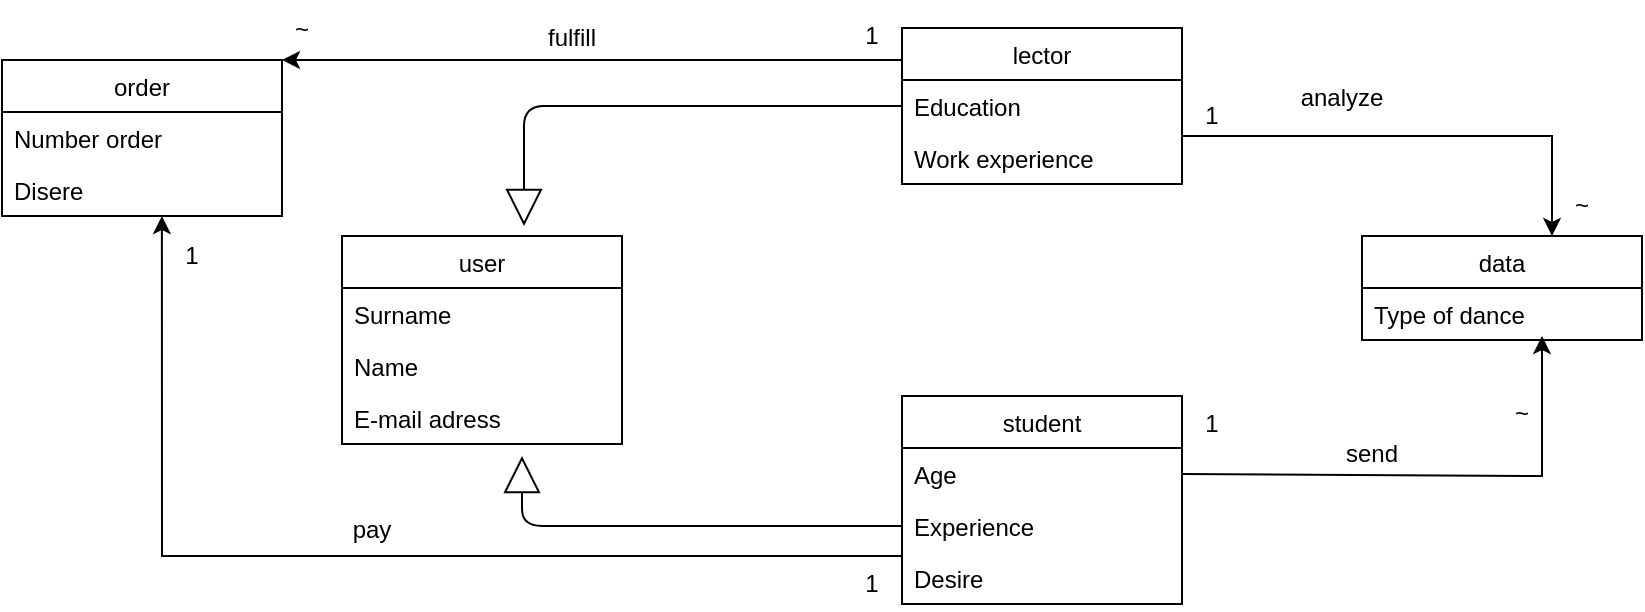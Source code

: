 <mxfile version="20.4.0" type="device"><diagram id="mCyr1kptdM3YggUfpTlr" name="Page-1"><mxGraphModel dx="1381" dy="2964" grid="1" gridSize="10" guides="1" tooltips="1" connect="1" arrows="1" fold="1" page="1" pageScale="1" pageWidth="850" pageHeight="1100" math="0" shadow="0"><root><mxCell id="0"/><mxCell id="1" parent="0"/><mxCell id="RMtQjLJvcsIaxz_irh20-2" value="user" style="swimlane;fontStyle=0;childLayout=stackLayout;horizontal=1;startSize=26;fillColor=none;horizontalStack=0;resizeParent=1;resizeParentMax=0;resizeLast=0;collapsible=1;marginBottom=0;fontSize=12;" parent="1" vertex="1"><mxGeometry x="190" y="-1240" width="140" height="104" as="geometry"/></mxCell><mxCell id="RMtQjLJvcsIaxz_irh20-3" value="Surname" style="text;strokeColor=none;fillColor=none;align=left;verticalAlign=top;spacingLeft=4;spacingRight=4;overflow=hidden;rotatable=0;points=[[0,0.5],[1,0.5]];portConstraint=eastwest;" parent="RMtQjLJvcsIaxz_irh20-2" vertex="1"><mxGeometry y="26" width="140" height="26" as="geometry"/></mxCell><mxCell id="RMtQjLJvcsIaxz_irh20-4" value="Name" style="text;strokeColor=none;fillColor=none;align=left;verticalAlign=top;spacingLeft=4;spacingRight=4;overflow=hidden;rotatable=0;points=[[0,0.5],[1,0.5]];portConstraint=eastwest;" parent="RMtQjLJvcsIaxz_irh20-2" vertex="1"><mxGeometry y="52" width="140" height="26" as="geometry"/></mxCell><mxCell id="RMtQjLJvcsIaxz_irh20-5" value="E-mail adress" style="text;strokeColor=none;fillColor=none;align=left;verticalAlign=top;spacingLeft=4;spacingRight=4;overflow=hidden;rotatable=0;points=[[0,0.5],[1,0.5]];portConstraint=eastwest;" parent="RMtQjLJvcsIaxz_irh20-2" vertex="1"><mxGeometry y="78" width="140" height="26" as="geometry"/></mxCell><mxCell id="RMtQjLJvcsIaxz_irh20-8" value="lector" style="swimlane;fontStyle=0;childLayout=stackLayout;horizontal=1;startSize=26;fillColor=none;horizontalStack=0;resizeParent=1;resizeParentMax=0;resizeLast=0;collapsible=1;marginBottom=0;" parent="1" vertex="1"><mxGeometry x="470" y="-1344" width="140" height="78" as="geometry"/></mxCell><mxCell id="RMtQjLJvcsIaxz_irh20-9" value="Education" style="text;strokeColor=none;fillColor=none;align=left;verticalAlign=top;spacingLeft=4;spacingRight=4;overflow=hidden;rotatable=0;points=[[0,0.5],[1,0.5]];portConstraint=eastwest;" parent="RMtQjLJvcsIaxz_irh20-8" vertex="1"><mxGeometry y="26" width="140" height="26" as="geometry"/></mxCell><mxCell id="xmCsxuXpbdpF6uIFFvms-5" value="Work experience" style="text;strokeColor=none;fillColor=none;align=left;verticalAlign=top;spacingLeft=4;spacingRight=4;overflow=hidden;rotatable=0;points=[[0,0.5],[1,0.5]];portConstraint=eastwest;" parent="RMtQjLJvcsIaxz_irh20-8" vertex="1"><mxGeometry y="52" width="140" height="26" as="geometry"/></mxCell><mxCell id="r02sKZS7l8WfQMFFo6Ux-1" value="" style="endArrow=block;endSize=16;endFill=0;html=1;exitX=0;exitY=0.5;exitDx=0;exitDy=0;" parent="1" source="r02sKZS7l8WfQMFFo6Ux-26" edge="1"><mxGeometry x="0.007" y="-8" width="160" relative="1" as="geometry"><mxPoint x="590" y="-1090" as="sourcePoint"/><mxPoint x="280" y="-1130" as="targetPoint"/><mxPoint as="offset"/><Array as="points"><mxPoint x="280" y="-1095"/></Array></mxGeometry></mxCell><mxCell id="r02sKZS7l8WfQMFFo6Ux-14" value="data" style="swimlane;fontStyle=0;childLayout=stackLayout;horizontal=1;startSize=26;fillColor=none;horizontalStack=0;resizeParent=1;resizeParentMax=0;resizeLast=0;collapsible=1;marginBottom=0;" parent="1" vertex="1"><mxGeometry x="700" y="-1240" width="140" height="52" as="geometry"/></mxCell><mxCell id="r02sKZS7l8WfQMFFo6Ux-16" value="Type of dance" style="text;strokeColor=none;fillColor=none;align=left;verticalAlign=top;spacingLeft=4;spacingRight=4;overflow=hidden;rotatable=0;points=[[0,0.5],[1,0.5]];portConstraint=eastwest;" parent="r02sKZS7l8WfQMFFo6Ux-14" vertex="1"><mxGeometry y="26" width="140" height="26" as="geometry"/></mxCell><mxCell id="r02sKZS7l8WfQMFFo6Ux-17" value="" style="endArrow=classic;html=1;rounded=0;exitX=1;exitY=0.5;exitDx=0;exitDy=0;" parent="1" source="r02sKZS7l8WfQMFFo6Ux-25" edge="1"><mxGeometry width="50" height="50" relative="1" as="geometry"><mxPoint x="510" y="-1175" as="sourcePoint"/><mxPoint x="790" y="-1190" as="targetPoint"/><Array as="points"><mxPoint x="790" y="-1120"/></Array></mxGeometry></mxCell><mxCell id="r02sKZS7l8WfQMFFo6Ux-24" value="student" style="swimlane;fontStyle=0;childLayout=stackLayout;horizontal=1;startSize=26;fillColor=none;horizontalStack=0;resizeParent=1;resizeParentMax=0;resizeLast=0;collapsible=1;marginBottom=0;fontSize=12;" parent="1" vertex="1"><mxGeometry x="470" y="-1160" width="140" height="104" as="geometry"/></mxCell><mxCell id="r02sKZS7l8WfQMFFo6Ux-25" value="Age" style="text;strokeColor=none;fillColor=none;align=left;verticalAlign=top;spacingLeft=4;spacingRight=4;overflow=hidden;rotatable=0;points=[[0,0.5],[1,0.5]];portConstraint=eastwest;" parent="r02sKZS7l8WfQMFFo6Ux-24" vertex="1"><mxGeometry y="26" width="140" height="26" as="geometry"/></mxCell><mxCell id="r02sKZS7l8WfQMFFo6Ux-26" value="Experience" style="text;strokeColor=none;fillColor=none;align=left;verticalAlign=top;spacingLeft=4;spacingRight=4;overflow=hidden;rotatable=0;points=[[0,0.5],[1,0.5]];portConstraint=eastwest;" parent="r02sKZS7l8WfQMFFo6Ux-24" vertex="1"><mxGeometry y="52" width="140" height="26" as="geometry"/></mxCell><mxCell id="r02sKZS7l8WfQMFFo6Ux-29" value="Desire" style="text;strokeColor=none;fillColor=none;align=left;verticalAlign=top;spacingLeft=4;spacingRight=4;overflow=hidden;rotatable=0;points=[[0,0.5],[1,0.5]];portConstraint=eastwest;" parent="r02sKZS7l8WfQMFFo6Ux-24" vertex="1"><mxGeometry y="78" width="140" height="26" as="geometry"/></mxCell><mxCell id="r02sKZS7l8WfQMFFo6Ux-28" value="" style="endArrow=block;endSize=16;endFill=0;html=1;exitX=0;exitY=0.5;exitDx=0;exitDy=0;entryX=0.65;entryY=-0.048;entryDx=0;entryDy=0;entryPerimeter=0;" parent="1" source="RMtQjLJvcsIaxz_irh20-9" target="RMtQjLJvcsIaxz_irh20-2" edge="1"><mxGeometry x="0.007" y="-8" width="160" relative="1" as="geometry"><mxPoint x="447.06" y="-1262" as="sourcePoint"/><mxPoint x="230" y="-1310" as="targetPoint"/><mxPoint as="offset"/><Array as="points"><mxPoint x="281" y="-1305"/></Array></mxGeometry></mxCell><mxCell id="r02sKZS7l8WfQMFFo6Ux-30" value="1" style="text;html=1;strokeColor=none;fillColor=none;align=center;verticalAlign=middle;whiteSpace=wrap;rounded=0;" parent="1" vertex="1"><mxGeometry x="610" y="-1156" width="30" height="20" as="geometry"/></mxCell><mxCell id="r02sKZS7l8WfQMFFo6Ux-35" value="~" style="text;html=1;strokeColor=none;fillColor=none;align=center;verticalAlign=middle;whiteSpace=wrap;rounded=0;" parent="1" vertex="1"><mxGeometry x="750" y="-1166" width="60" height="30" as="geometry"/></mxCell><mxCell id="r02sKZS7l8WfQMFFo6Ux-36" value="send" style="text;html=1;strokeColor=none;fillColor=none;align=center;verticalAlign=middle;whiteSpace=wrap;rounded=0;rotation=0;" parent="1" vertex="1"><mxGeometry x="670" y="-1150" width="70" height="38" as="geometry"/></mxCell><mxCell id="r02sKZS7l8WfQMFFo6Ux-37" value="" style="endArrow=classic;html=1;rounded=0;exitX=0;exitY=1;exitDx=0;exitDy=0;entryX=0.25;entryY=1;entryDx=0;entryDy=0;" parent="1" source="r02sKZS7l8WfQMFFo6Ux-38" target="r02sKZS7l8WfQMFFo6Ux-39" edge="1"><mxGeometry width="50" height="50" relative="1" as="geometry"><mxPoint x="730" y="-1280" as="sourcePoint"/><mxPoint x="810" y="-1289" as="targetPoint"/><Array as="points"><mxPoint x="795" y="-1290"/></Array></mxGeometry></mxCell><mxCell id="r02sKZS7l8WfQMFFo6Ux-38" value="1" style="text;html=1;strokeColor=none;fillColor=none;align=center;verticalAlign=middle;whiteSpace=wrap;rounded=0;" parent="1" vertex="1"><mxGeometry x="610" y="-1310" width="30" height="20" as="geometry"/></mxCell><mxCell id="r02sKZS7l8WfQMFFo6Ux-39" value="~" style="text;html=1;strokeColor=none;fillColor=none;align=center;verticalAlign=middle;whiteSpace=wrap;rounded=0;" parent="1" vertex="1"><mxGeometry x="780" y="-1270" width="60" height="30" as="geometry"/></mxCell><mxCell id="r02sKZS7l8WfQMFFo6Ux-40" value="analyze" style="text;html=1;strokeColor=none;fillColor=none;align=center;verticalAlign=middle;whiteSpace=wrap;rounded=0;rotation=0;" parent="1" vertex="1"><mxGeometry x="655" y="-1328" width="70" height="38" as="geometry"/></mxCell><mxCell id="r02sKZS7l8WfQMFFo6Ux-53" value="order" style="swimlane;fontStyle=0;childLayout=stackLayout;horizontal=1;startSize=26;fillColor=none;horizontalStack=0;resizeParent=1;resizeParentMax=0;resizeLast=0;collapsible=1;marginBottom=0;" parent="1" vertex="1"><mxGeometry x="20" y="-1328" width="140" height="78" as="geometry"/></mxCell><mxCell id="r02sKZS7l8WfQMFFo6Ux-54" value="Number order" style="text;strokeColor=none;fillColor=none;align=left;verticalAlign=top;spacingLeft=4;spacingRight=4;overflow=hidden;rotatable=0;points=[[0,0.5],[1,0.5]];portConstraint=eastwest;" parent="r02sKZS7l8WfQMFFo6Ux-53" vertex="1"><mxGeometry y="26" width="140" height="26" as="geometry"/></mxCell><mxCell id="r02sKZS7l8WfQMFFo6Ux-81" value="Disere" style="text;strokeColor=none;fillColor=none;align=left;verticalAlign=top;spacingLeft=4;spacingRight=4;overflow=hidden;rotatable=0;points=[[0,0.5],[1,0.5]];portConstraint=eastwest;" parent="r02sKZS7l8WfQMFFo6Ux-53" vertex="1"><mxGeometry y="52" width="140" height="26" as="geometry"/></mxCell><mxCell id="r02sKZS7l8WfQMFFo6Ux-55" value="" style="endArrow=classic;html=1;rounded=0;exitX=0;exitY=0.077;exitDx=0;exitDy=0;exitPerimeter=0;entryX=0.571;entryY=1;entryDx=0;entryDy=0;entryPerimeter=0;" parent="1" source="r02sKZS7l8WfQMFFo6Ux-29" target="r02sKZS7l8WfQMFFo6Ux-81" edge="1"><mxGeometry width="50" height="50" relative="1" as="geometry"><mxPoint x="140" y="-1000" as="sourcePoint"/><mxPoint x="100" y="-1260" as="targetPoint"/><Array as="points"><mxPoint x="100" y="-1080"/></Array></mxGeometry></mxCell><mxCell id="r02sKZS7l8WfQMFFo6Ux-56" value="1" style="text;html=1;strokeColor=none;fillColor=none;align=center;verticalAlign=middle;whiteSpace=wrap;rounded=0;" parent="1" vertex="1"><mxGeometry x="440" y="-1076" width="30" height="20" as="geometry"/></mxCell><mxCell id="r02sKZS7l8WfQMFFo6Ux-57" value="1" style="text;html=1;strokeColor=none;fillColor=none;align=center;verticalAlign=middle;whiteSpace=wrap;rounded=0;" parent="1" vertex="1"><mxGeometry x="100" y="-1240" width="30" height="20" as="geometry"/></mxCell><mxCell id="r02sKZS7l8WfQMFFo6Ux-58" value="pay" style="text;html=1;strokeColor=none;fillColor=none;align=center;verticalAlign=middle;whiteSpace=wrap;rounded=0;rotation=0;" parent="1" vertex="1"><mxGeometry x="170" y="-1112" width="70" height="38" as="geometry"/></mxCell><mxCell id="r02sKZS7l8WfQMFFo6Ux-59" value="" style="endArrow=classic;html=1;rounded=0;entryX=1;entryY=0;entryDx=0;entryDy=0;" parent="1" target="r02sKZS7l8WfQMFFo6Ux-53" edge="1"><mxGeometry width="50" height="50" relative="1" as="geometry"><mxPoint x="470" y="-1328" as="sourcePoint"/><mxPoint x="480" y="-1430" as="targetPoint"/></mxGeometry></mxCell><mxCell id="r02sKZS7l8WfQMFFo6Ux-61" value="1" style="text;html=1;strokeColor=none;fillColor=none;align=center;verticalAlign=middle;whiteSpace=wrap;rounded=0;" parent="1" vertex="1"><mxGeometry x="440" y="-1350" width="30" height="20" as="geometry"/></mxCell><mxCell id="r02sKZS7l8WfQMFFo6Ux-62" value="~" style="text;html=1;strokeColor=none;fillColor=none;align=center;verticalAlign=middle;whiteSpace=wrap;rounded=0;" parent="1" vertex="1"><mxGeometry x="140" y="-1358" width="60" height="30" as="geometry"/></mxCell><mxCell id="r02sKZS7l8WfQMFFo6Ux-63" value="fulfill" style="text;html=1;strokeColor=none;fillColor=none;align=center;verticalAlign=middle;whiteSpace=wrap;rounded=0;rotation=0;" parent="1" vertex="1"><mxGeometry x="270" y="-1358" width="70" height="38" as="geometry"/></mxCell></root></mxGraphModel></diagram></mxfile>